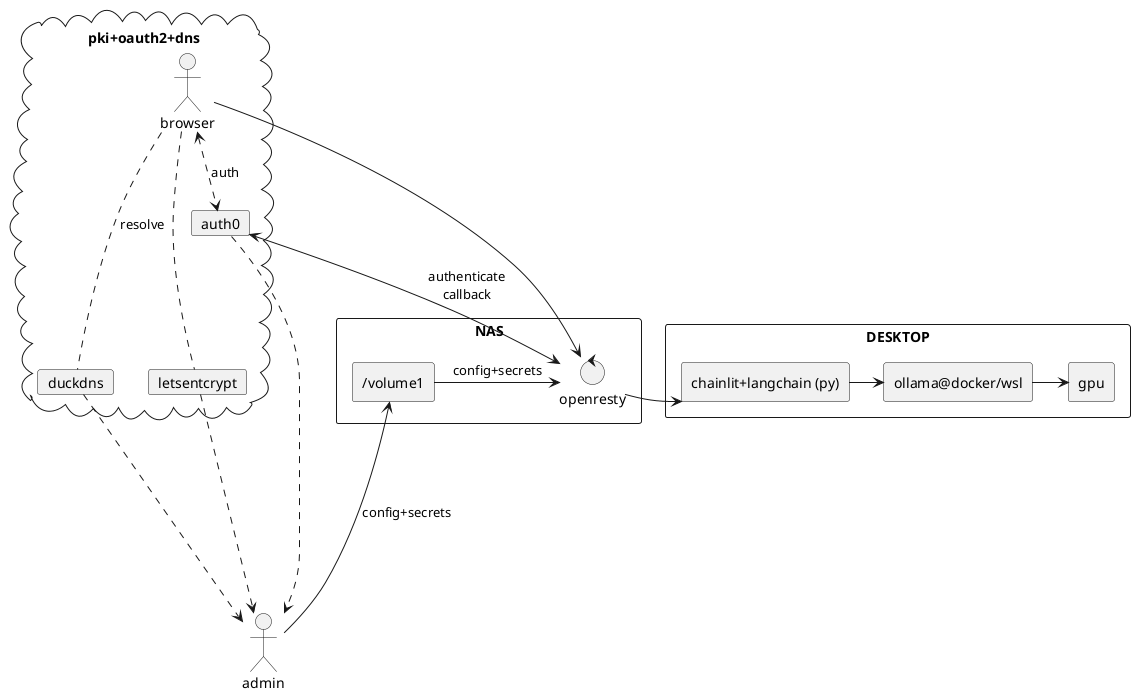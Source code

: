 @startuml

cloud "pki+oauth2+dns" {
    card auth0
    card duckdns
    card letsentcrypt

    actor browser
}

rectangle NAS {
    control openresty
    rectangle "/volume1" as vol
}

rectangle DESKTOP {
    rectangle "gpu" as gpu
    rectangle "ollama@docker/wsl" as runtime
    rectangle "chainlit+langchain (py)" as fe
}

browser --d-> openresty
browser <-.> auth0: auth
browser -.- duckdns: resolve
browser -.- letsentcrypt

openresty <---> auth0: authenticate\ncallback

vol -> openresty: config+secrets

openresty -> fe
fe -> runtime
runtime -> gpu

actor admin

auth0 -.-d-> admin
letsentcrypt -.-d-> admin
duckdns -.-d-> admin

admin -u-> vol: config+secrets


@enduml
